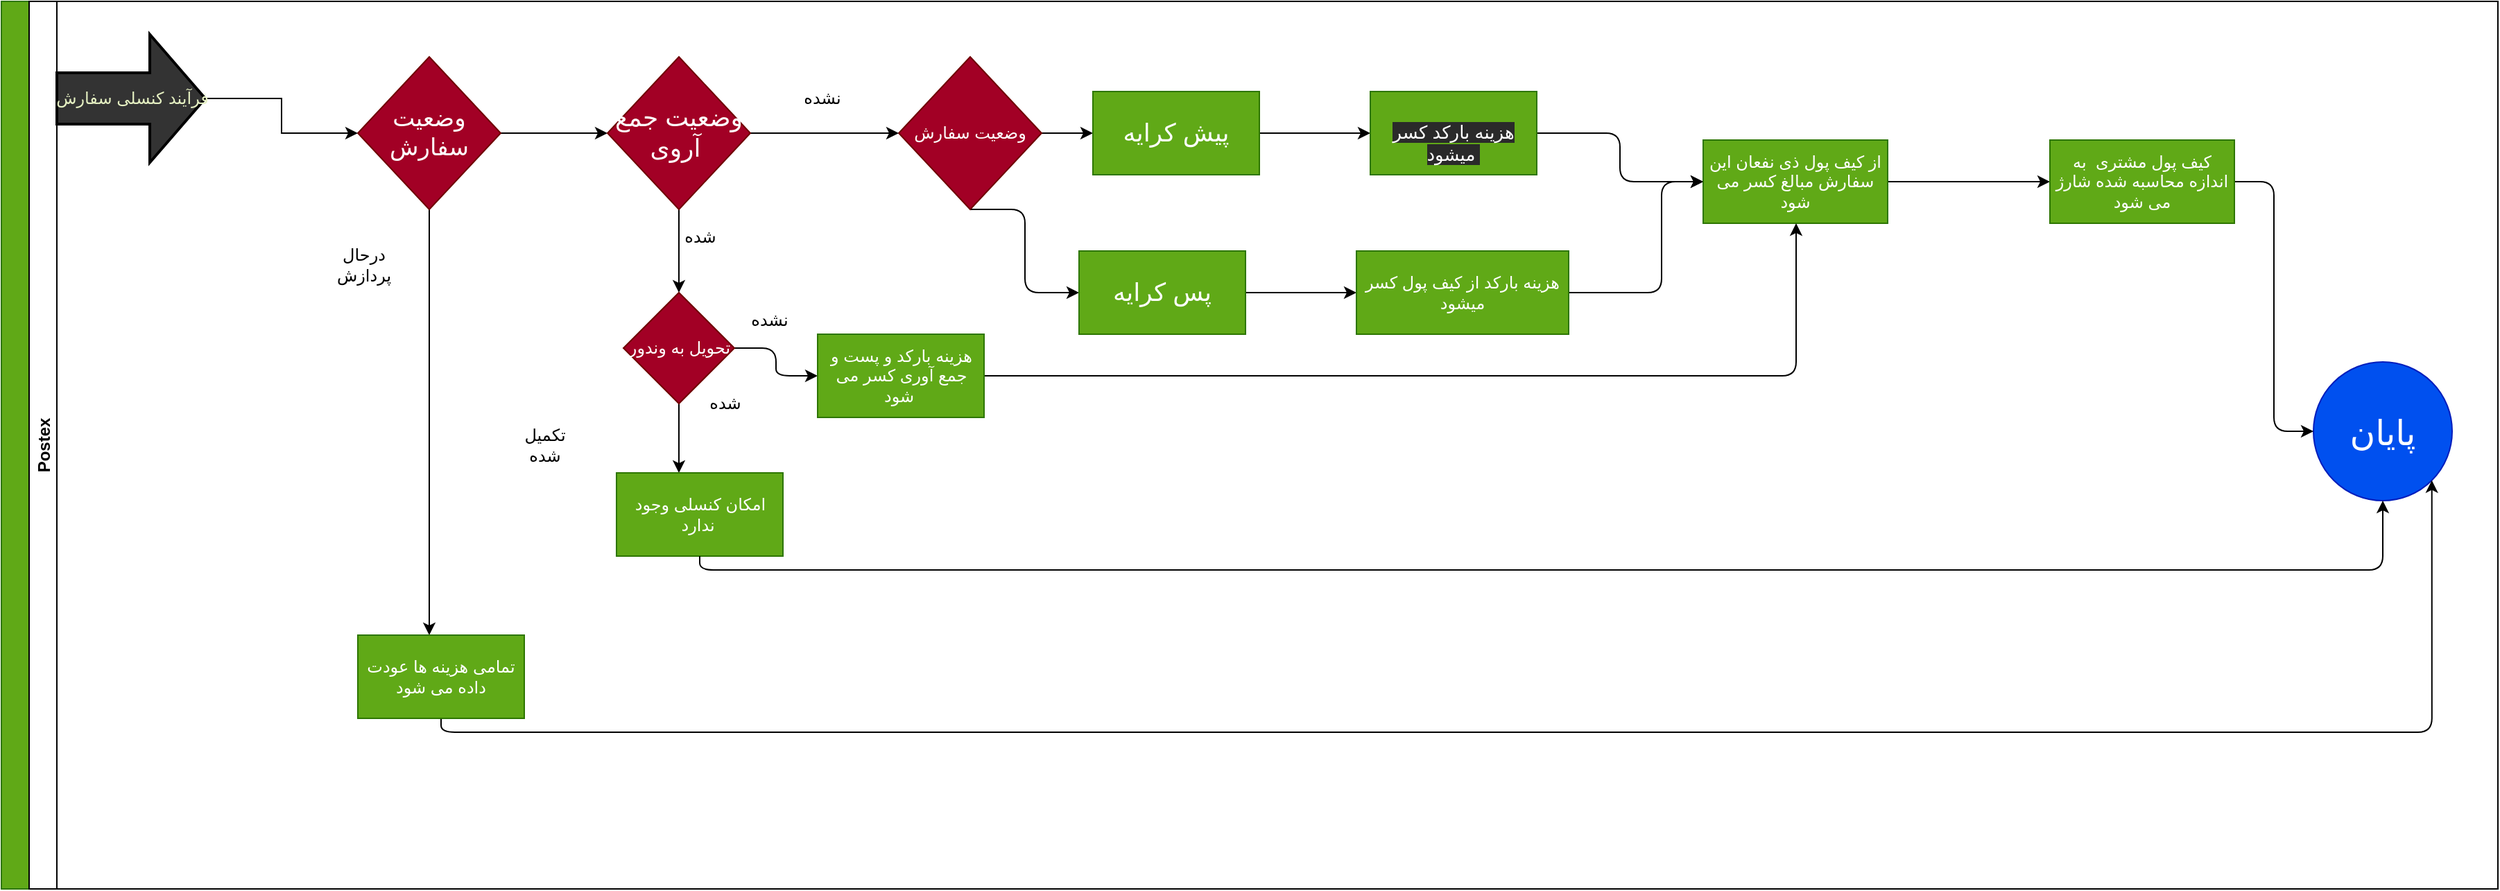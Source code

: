 <mxfile>
    <diagram id="5A1bJ8k7loEzjgKSIjJu" name="Page-1">
        <mxGraphModel dx="2024" dy="1516" grid="1" gridSize="10" guides="1" tooltips="1" connect="1" arrows="1" fold="1" page="1" pageScale="1" pageWidth="2336" pageHeight="1654" math="0" shadow="0">
            <root>
                <mxCell id="0"/>
                <mxCell id="1" parent="0"/>
                <mxCell id="27" value=" " style="swimlane;childLayout=stackLayout;resizeParent=1;resizeParentMax=0;horizontal=0;startSize=20;horizontalStack=0;fillColor=#60a917;strokeColor=#2D7600;fontColor=#ffffff;fontSize=13;" parent="1" vertex="1">
                    <mxGeometry x="83" y="80" width="1800" height="640" as="geometry"/>
                </mxCell>
                <mxCell id="37" value="Postex" style="swimlane;startSize=20;horizontal=0;" parent="27" vertex="1">
                    <mxGeometry x="20" width="1780" height="640" as="geometry"/>
                </mxCell>
                <mxCell id="35" value="&lt;font style=&quot;font-size: 25px&quot;&gt;پایان&lt;/font&gt;" style="ellipse;whiteSpace=wrap;html=1;aspect=fixed;fillColor=#0050ef;strokeColor=#001DBC;fontColor=#ffffff;" parent="37" vertex="1">
                    <mxGeometry x="1647" y="260" width="100" height="100" as="geometry"/>
                </mxCell>
                <mxCell id="64" value="" style="edgeStyle=elbowEdgeStyle;html=1;" parent="37" source="59" target="63" edge="1">
                    <mxGeometry relative="1" as="geometry"/>
                </mxCell>
                <mxCell id="70" style="edgeStyle=elbowEdgeStyle;html=1;exitX=1;exitY=0.5;exitDx=0;exitDy=0;" parent="37" source="59" target="68" edge="1">
                    <mxGeometry relative="1" as="geometry"/>
                </mxCell>
                <mxCell id="59" value="&lt;font style=&quot;font-size: 17px&quot;&gt;وضعیت سفارش&lt;/font&gt;" style="rhombus;whiteSpace=wrap;html=1;fillColor=#a20025;strokeColor=#6F0000;fontColor=#ffffff;" parent="37" vertex="1">
                    <mxGeometry x="237" y="40" width="103" height="110" as="geometry"/>
                </mxCell>
                <mxCell id="106" style="edgeStyle=orthogonalEdgeStyle;html=1;exitX=0.5;exitY=1;exitDx=0;exitDy=0;entryX=1;entryY=1;entryDx=0;entryDy=0;" edge="1" parent="37" source="63" target="35">
                    <mxGeometry relative="1" as="geometry"/>
                </mxCell>
                <mxCell id="63" value="تمامی هزینه ها عودت داده می شود" style="whiteSpace=wrap;html=1;fontColor=#ffffff;strokeColor=#2D7600;fillColor=#60a917;" parent="37" vertex="1">
                    <mxGeometry x="237" y="457" width="120" height="60" as="geometry"/>
                </mxCell>
                <mxCell id="65" value="درحال پردازش" style="text;html=1;strokeColor=none;fillColor=none;align=center;verticalAlign=middle;whiteSpace=wrap;rounded=0;" parent="37" vertex="1">
                    <mxGeometry x="207" y="180" width="68.5" height="20" as="geometry"/>
                </mxCell>
                <mxCell id="75" value="" style="edgeStyle=elbowEdgeStyle;html=1;" parent="37" source="69" target="74" edge="1">
                    <mxGeometry relative="1" as="geometry"/>
                </mxCell>
                <mxCell id="77" style="edgeStyle=elbowEdgeStyle;html=1;exitX=0.5;exitY=1;exitDx=0;exitDy=0;entryX=0;entryY=0.5;entryDx=0;entryDy=0;" parent="37" source="69" target="76" edge="1">
                    <mxGeometry relative="1" as="geometry"/>
                </mxCell>
                <mxCell id="69" value="وضعیت سفارش" style="rhombus;whiteSpace=wrap;html=1;fillColor=#a20025;strokeColor=#6F0000;fontColor=#ffffff;" parent="37" vertex="1">
                    <mxGeometry x="627" y="40" width="103" height="110" as="geometry"/>
                </mxCell>
                <mxCell id="71" value="" style="edgeStyle=elbowEdgeStyle;html=1;" parent="37" source="68" target="69" edge="1">
                    <mxGeometry relative="1" as="geometry"/>
                </mxCell>
                <mxCell id="92" value="" style="edgeStyle=elbowEdgeStyle;html=1;" parent="37" source="68" target="91" edge="1">
                    <mxGeometry relative="1" as="geometry"/>
                </mxCell>
                <mxCell id="68" value="&lt;font style=&quot;font-size: 18px&quot;&gt;وضعیت جمع آروی&amp;nbsp;&lt;/font&gt;" style="rhombus;whiteSpace=wrap;html=1;fillColor=#a20025;strokeColor=#6F0000;fontColor=#ffffff;" parent="37" vertex="1">
                    <mxGeometry x="417" y="40" width="103" height="110" as="geometry"/>
                </mxCell>
                <mxCell id="73" value="نشده" style="text;html=1;strokeColor=none;fillColor=none;align=center;verticalAlign=middle;whiteSpace=wrap;rounded=0;" parent="37" vertex="1">
                    <mxGeometry x="547" y="60" width="50" height="20" as="geometry"/>
                </mxCell>
                <mxCell id="72" value="شده" style="text;html=1;strokeColor=none;fillColor=none;align=center;verticalAlign=middle;whiteSpace=wrap;rounded=0;" parent="37" vertex="1">
                    <mxGeometry x="458.5" y="160" width="50" height="20" as="geometry"/>
                </mxCell>
                <mxCell id="79" value="" style="edgeStyle=elbowEdgeStyle;html=1;" parent="37" source="74" target="78" edge="1">
                    <mxGeometry relative="1" as="geometry"/>
                </mxCell>
                <mxCell id="74" value="&lt;font style=&quot;font-size: 18px&quot;&gt;پیش کرایه&lt;/font&gt;" style="whiteSpace=wrap;html=1;fontColor=#ffffff;strokeColor=#2D7600;fillColor=#60a917;" parent="37" vertex="1">
                    <mxGeometry x="767" y="65" width="120" height="60" as="geometry"/>
                </mxCell>
                <mxCell id="87" value="" style="edgeStyle=elbowEdgeStyle;html=1;" parent="37" source="76" target="86" edge="1">
                    <mxGeometry relative="1" as="geometry"/>
                </mxCell>
                <mxCell id="76" value="&lt;font style=&quot;font-size: 18px&quot;&gt;پس کرایه&lt;/font&gt;" style="whiteSpace=wrap;html=1;fontColor=#ffffff;strokeColor=#2D7600;fillColor=#60a917;" parent="37" vertex="1">
                    <mxGeometry x="757" y="180" width="120" height="60" as="geometry"/>
                </mxCell>
                <mxCell id="83" value="" style="edgeStyle=elbowEdgeStyle;html=1;" parent="37" source="78" target="82" edge="1">
                    <mxGeometry relative="1" as="geometry"/>
                </mxCell>
                <mxCell id="78" value="&lt;br&gt;&lt;span style=&quot;color: rgb(255 , 255 , 255) ; font-family: &amp;#34;helvetica&amp;#34; ; font-size: 13px ; font-style: normal ; font-weight: 400 ; letter-spacing: normal ; text-align: center ; text-indent: 0px ; text-transform: none ; word-spacing: 0px ; background-color: rgb(42 , 42 , 42) ; display: inline ; float: none&quot;&gt;هزینه بارکد کسر میشود&amp;nbsp;&lt;/span&gt;&lt;br&gt;" style="whiteSpace=wrap;html=1;fontColor=#ffffff;strokeColor=#2D7600;fillColor=#60a917;" parent="37" vertex="1">
                    <mxGeometry x="967" y="65" width="120" height="60" as="geometry"/>
                </mxCell>
                <mxCell id="109" style="edgeStyle=orthogonalEdgeStyle;html=1;exitX=1;exitY=0.5;exitDx=0;exitDy=0;entryX=0;entryY=0.5;entryDx=0;entryDy=0;" edge="1" parent="37" source="82" target="108">
                    <mxGeometry relative="1" as="geometry"/>
                </mxCell>
                <mxCell id="82" value="از کیف پول ذی نفعان این سفارش مبالغ کسر می شود" style="whiteSpace=wrap;html=1;fontColor=#ffffff;strokeColor=#2D7600;fillColor=#60a917;" parent="37" vertex="1">
                    <mxGeometry x="1207" y="100" width="133" height="60" as="geometry"/>
                </mxCell>
                <mxCell id="89" style="edgeStyle=elbowEdgeStyle;html=1;exitX=1;exitY=0.5;exitDx=0;exitDy=0;entryX=0;entryY=0.5;entryDx=0;entryDy=0;" parent="37" source="86" target="82" edge="1">
                    <mxGeometry relative="1" as="geometry">
                        <Array as="points">
                            <mxPoint x="1177" y="170"/>
                        </Array>
                    </mxGeometry>
                </mxCell>
                <mxCell id="86" value="هزینه بارکد از کیف پول کسر میشود" style="whiteSpace=wrap;html=1;fontColor=#ffffff;strokeColor=#2D7600;fillColor=#60a917;" parent="37" vertex="1">
                    <mxGeometry x="957" y="180" width="153" height="60" as="geometry"/>
                </mxCell>
                <mxCell id="94" value="" style="edgeStyle=elbowEdgeStyle;html=1;" parent="37" source="91" target="93" edge="1">
                    <mxGeometry relative="1" as="geometry"/>
                </mxCell>
                <mxCell id="103" value="" style="edgeStyle=elbowEdgeStyle;html=1;" parent="37" source="91" target="102" edge="1">
                    <mxGeometry relative="1" as="geometry"/>
                </mxCell>
                <mxCell id="91" value="تحویل به وندور" style="rhombus;whiteSpace=wrap;html=1;fontColor=#ffffff;strokeColor=#6F0000;fillColor=#a20025;" parent="37" vertex="1">
                    <mxGeometry x="428.5" y="210" width="80" height="80" as="geometry"/>
                </mxCell>
                <mxCell id="99" style="edgeStyle=elbowEdgeStyle;html=1;exitX=1;exitY=0.5;exitDx=0;exitDy=0;" parent="37" source="93" target="82" edge="1">
                    <mxGeometry relative="1" as="geometry">
                        <Array as="points">
                            <mxPoint x="1274" y="210"/>
                        </Array>
                    </mxGeometry>
                </mxCell>
                <mxCell id="93" value="هزینه بارکد و پست و جمع آوری کسر می شود&amp;nbsp;" style="whiteSpace=wrap;html=1;fontColor=#ffffff;strokeColor=#2D7600;fillColor=#60a917;" parent="37" vertex="1">
                    <mxGeometry x="568.5" y="240" width="120" height="60" as="geometry"/>
                </mxCell>
                <mxCell id="96" value="نشده" style="text;html=1;strokeColor=none;fillColor=none;align=center;verticalAlign=middle;whiteSpace=wrap;rounded=0;" parent="37" vertex="1">
                    <mxGeometry x="508.5" y="220" width="50" height="20" as="geometry"/>
                </mxCell>
                <mxCell id="95" value="شده" style="text;html=1;strokeColor=none;fillColor=none;align=center;verticalAlign=middle;whiteSpace=wrap;rounded=0;" parent="37" vertex="1">
                    <mxGeometry x="477" y="280" width="50" height="20" as="geometry"/>
                </mxCell>
                <mxCell id="102" value="امکان کنسلی وجود ندارد&amp;nbsp;" style="whiteSpace=wrap;html=1;fontColor=#ffffff;strokeColor=#2D7600;fillColor=#60a917;" parent="37" vertex="1">
                    <mxGeometry x="423.5" y="340" width="120" height="60" as="geometry"/>
                </mxCell>
                <mxCell id="29" value="" style="edgeStyle=orthogonalEdgeStyle;rounded=0;orthogonalLoop=1;jettySize=auto;html=1;exitX=1;exitY=0.5;exitDx=0;exitDy=0;exitPerimeter=0;" parent="37" source="111" target="59" edge="1">
                    <mxGeometry relative="1" as="geometry">
                        <mxPoint x="197" y="90.0" as="targetPoint"/>
                        <mxPoint x="127" y="80" as="sourcePoint"/>
                    </mxGeometry>
                </mxCell>
                <mxCell id="107" style="edgeStyle=orthogonalEdgeStyle;html=1;exitX=0.5;exitY=1;exitDx=0;exitDy=0;entryX=0.5;entryY=1;entryDx=0;entryDy=0;" edge="1" parent="37" source="102" target="35">
                    <mxGeometry relative="1" as="geometry">
                        <mxPoint x="997" y="420" as="targetPoint"/>
                    </mxGeometry>
                </mxCell>
                <mxCell id="110" style="edgeStyle=orthogonalEdgeStyle;html=1;exitX=1;exitY=0.5;exitDx=0;exitDy=0;entryX=0;entryY=0.5;entryDx=0;entryDy=0;" edge="1" parent="37" source="108" target="35">
                    <mxGeometry relative="1" as="geometry"/>
                </mxCell>
                <mxCell id="108" value="کیف پول مشتری&amp;nbsp; به اندازه محاسبه شده شارژ می شود" style="whiteSpace=wrap;html=1;fontColor=#ffffff;strokeColor=#2D7600;fillColor=#60a917;" vertex="1" parent="37">
                    <mxGeometry x="1457" y="100" width="133" height="60" as="geometry"/>
                </mxCell>
                <mxCell id="111" value="فرآیند کنسلی سفارش" style="verticalLabelPosition=middle;verticalAlign=middle;html=1;strokeWidth=2;shape=mxgraph.arrows2.arrow;dy=0.6;dx=40;notch=0;fontSize=12;fontColor=#E5F0C2;horizontal=1;labelPosition=center;align=center;fillColor=#333333;" vertex="1" parent="37">
                    <mxGeometry x="20" y="23.75" width="107" height="92.5" as="geometry"/>
                </mxCell>
                <mxCell id="62" value="تکمیل شده" style="text;html=1;strokeColor=none;fillColor=none;align=center;verticalAlign=middle;whiteSpace=wrap;rounded=0;" parent="1" vertex="1">
                    <mxGeometry x="450" y="390" width="50" height="20" as="geometry"/>
                </mxCell>
            </root>
        </mxGraphModel>
    </diagram>
</mxfile>